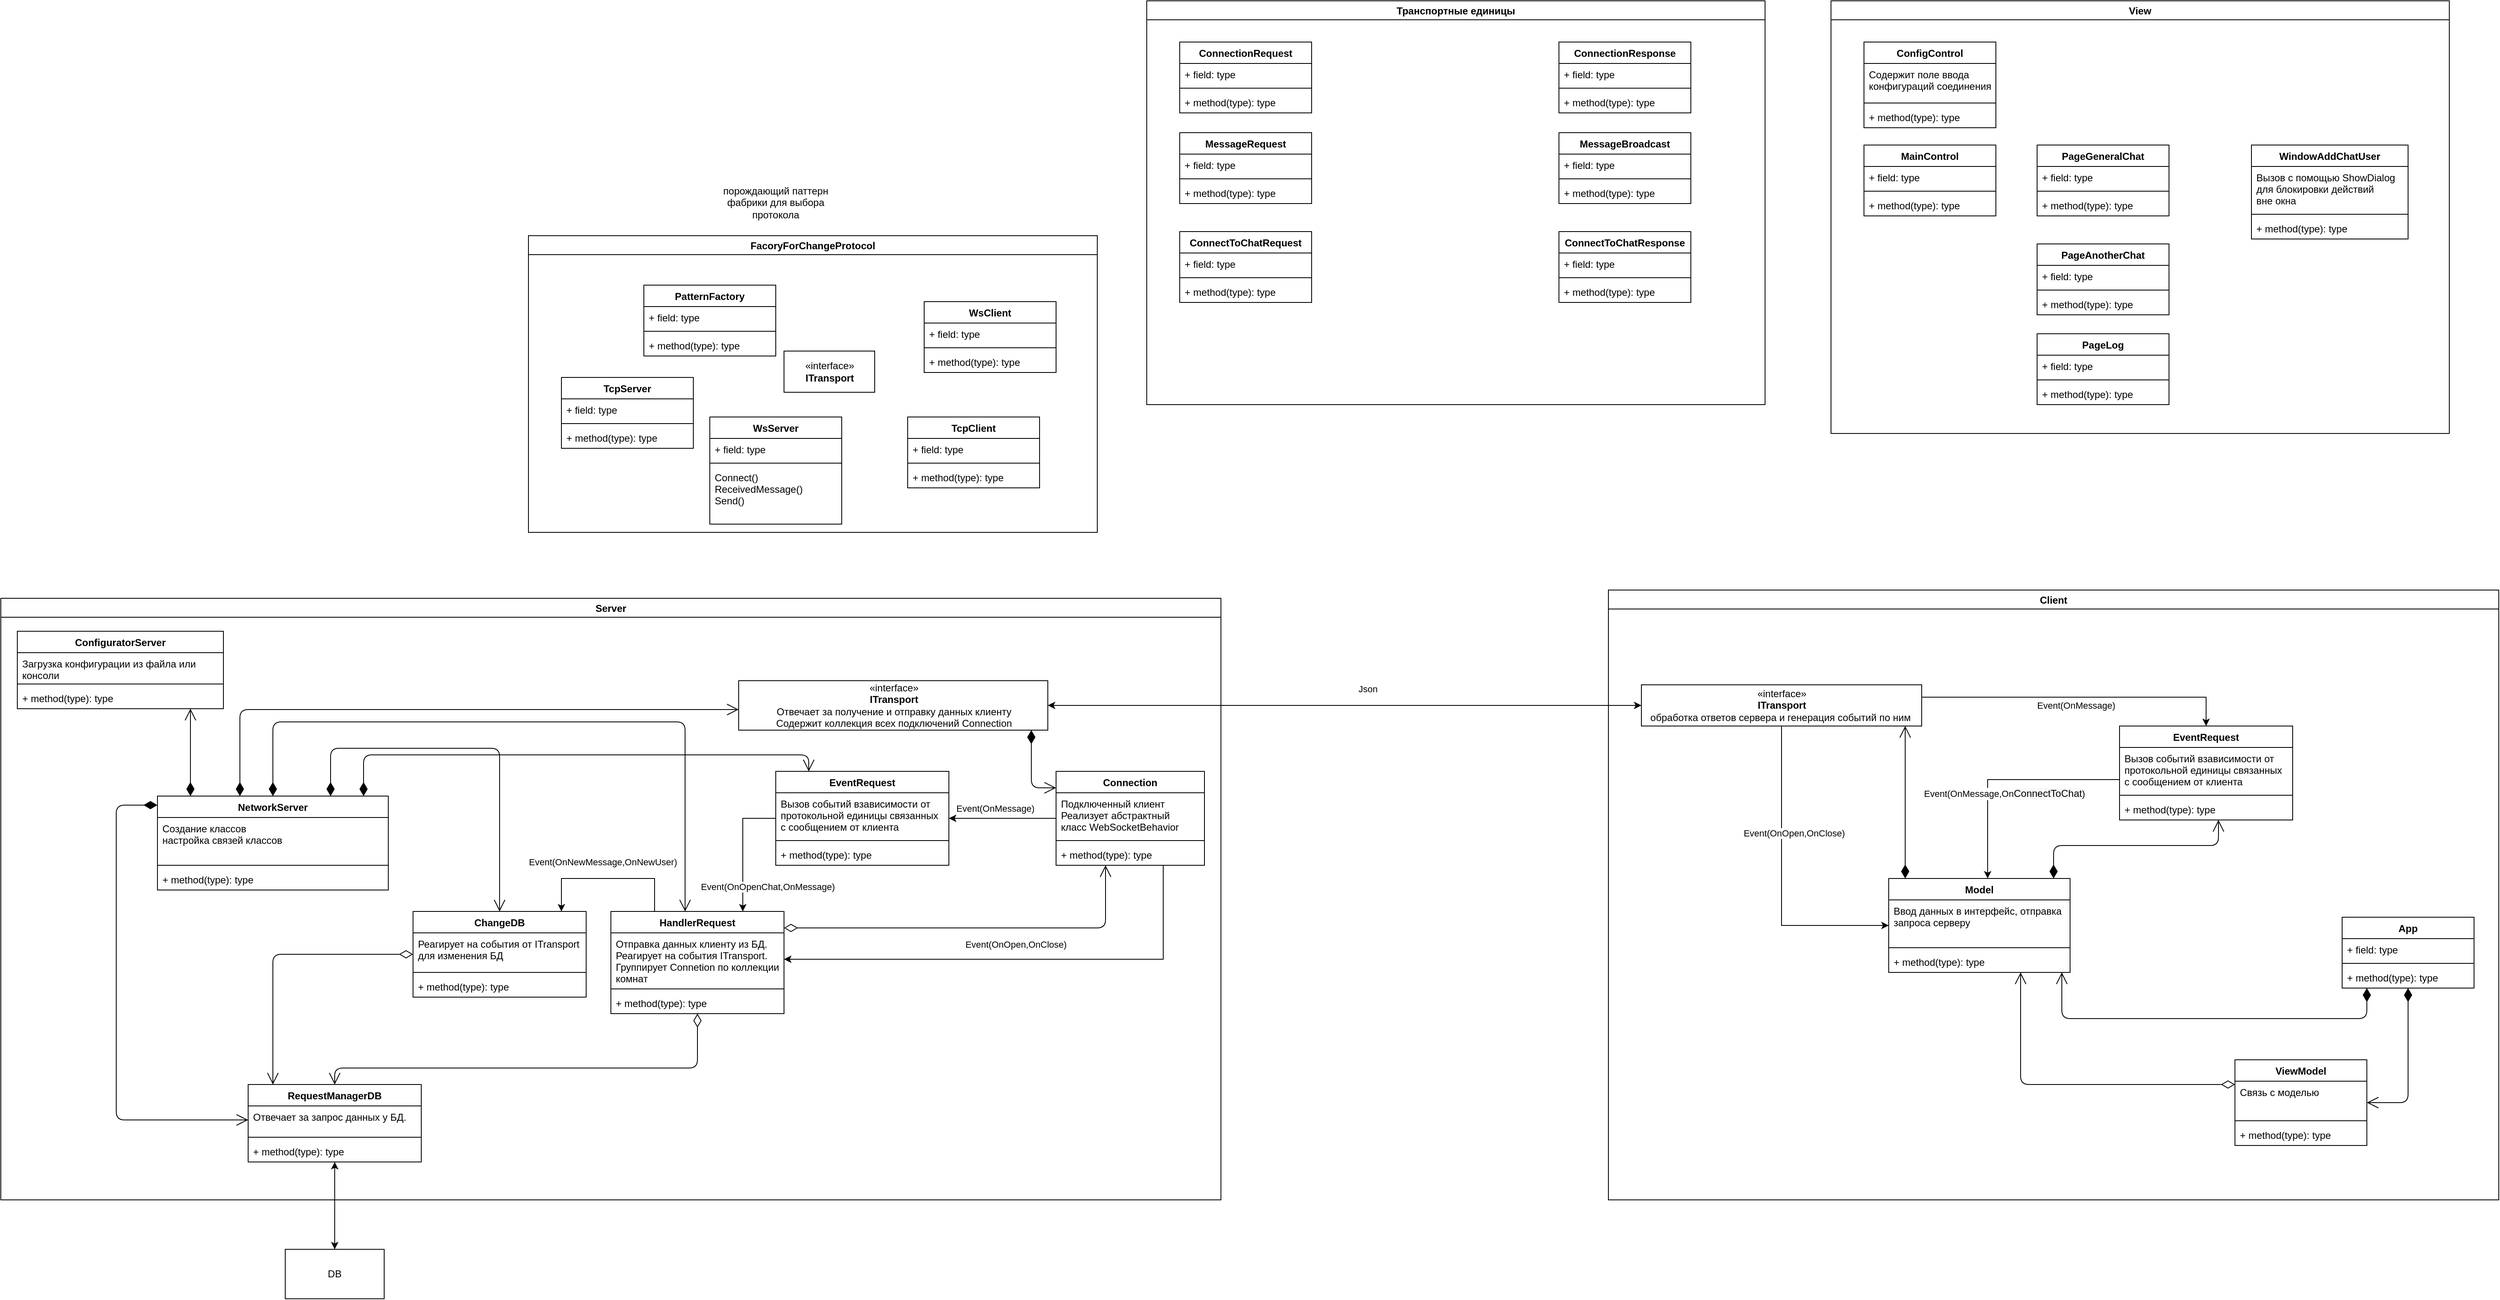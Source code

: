<mxfile version="13.7.9" type="device"><diagram id="jse17iVmVhBiefRwXNWF" name="Page-1"><mxGraphModel dx="2964" dy="1701" grid="1" gridSize="10" guides="1" tooltips="1" connect="1" arrows="1" fold="1" page="1" pageScale="1" pageWidth="850" pageHeight="1100" math="0" shadow="0"><root><mxCell id="0"/><mxCell id="1" parent="0"/><mxCell id="Xx_1zSFex9UAp5-x8c1F-37" value="Server" style="swimlane;" parent="1" vertex="1"><mxGeometry x="-1000" y="-120" width="1480" height="730" as="geometry"/></mxCell><mxCell id="-w2Rr8TFvoVWW7aLAeK2-1" value="ConfiguratorServer" style="swimlane;fontStyle=1;align=center;verticalAlign=top;childLayout=stackLayout;horizontal=1;startSize=26;horizontalStack=0;resizeParent=1;resizeParentMax=0;resizeLast=0;collapsible=1;marginBottom=0;" parent="Xx_1zSFex9UAp5-x8c1F-37" vertex="1"><mxGeometry x="20" y="40" width="250" height="94" as="geometry"/></mxCell><mxCell id="-w2Rr8TFvoVWW7aLAeK2-2" value="Загрузка конфигурации из файла или &#10;консоли" style="text;strokeColor=none;fillColor=none;align=left;verticalAlign=top;spacingLeft=4;spacingRight=4;overflow=hidden;rotatable=0;points=[[0,0.5],[1,0.5]];portConstraint=eastwest;" parent="-w2Rr8TFvoVWW7aLAeK2-1" vertex="1"><mxGeometry y="26" width="250" height="34" as="geometry"/></mxCell><mxCell id="-w2Rr8TFvoVWW7aLAeK2-3" value="" style="line;strokeWidth=1;fillColor=none;align=left;verticalAlign=middle;spacingTop=-1;spacingLeft=3;spacingRight=3;rotatable=0;labelPosition=right;points=[];portConstraint=eastwest;" parent="-w2Rr8TFvoVWW7aLAeK2-1" vertex="1"><mxGeometry y="60" width="250" height="8" as="geometry"/></mxCell><mxCell id="-w2Rr8TFvoVWW7aLAeK2-4" value="+ method(type): type" style="text;strokeColor=none;fillColor=none;align=left;verticalAlign=top;spacingLeft=4;spacingRight=4;overflow=hidden;rotatable=0;points=[[0,0.5],[1,0.5]];portConstraint=eastwest;" parent="-w2Rr8TFvoVWW7aLAeK2-1" vertex="1"><mxGeometry y="68" width="250" height="26" as="geometry"/></mxCell><mxCell id="-w2Rr8TFvoVWW7aLAeK2-32" value="Connection" style="swimlane;fontStyle=1;align=center;verticalAlign=top;childLayout=stackLayout;horizontal=1;startSize=26;horizontalStack=0;resizeParent=1;resizeParentMax=0;resizeLast=0;collapsible=1;marginBottom=0;" parent="Xx_1zSFex9UAp5-x8c1F-37" vertex="1"><mxGeometry x="1280" y="210" width="180" height="114" as="geometry"/></mxCell><mxCell id="-w2Rr8TFvoVWW7aLAeK2-33" value="Подключенный клиент&#10;Реализует абстрактный &#10;класс WebSocketBehavior" style="text;strokeColor=none;fillColor=none;align=left;verticalAlign=top;spacingLeft=4;spacingRight=4;overflow=hidden;rotatable=0;points=[[0,0.5],[1,0.5]];portConstraint=eastwest;" parent="-w2Rr8TFvoVWW7aLAeK2-32" vertex="1"><mxGeometry y="26" width="180" height="54" as="geometry"/></mxCell><mxCell id="-w2Rr8TFvoVWW7aLAeK2-34" value="" style="line;strokeWidth=1;fillColor=none;align=left;verticalAlign=middle;spacingTop=-1;spacingLeft=3;spacingRight=3;rotatable=0;labelPosition=right;points=[];portConstraint=eastwest;" parent="-w2Rr8TFvoVWW7aLAeK2-32" vertex="1"><mxGeometry y="80" width="180" height="8" as="geometry"/></mxCell><mxCell id="-w2Rr8TFvoVWW7aLAeK2-35" value="+ method(type): type" style="text;strokeColor=none;fillColor=none;align=left;verticalAlign=top;spacingLeft=4;spacingRight=4;overflow=hidden;rotatable=0;points=[[0,0.5],[1,0.5]];portConstraint=eastwest;" parent="-w2Rr8TFvoVWW7aLAeK2-32" vertex="1"><mxGeometry y="88" width="180" height="26" as="geometry"/></mxCell><mxCell id="-w2Rr8TFvoVWW7aLAeK2-37" value="EventRequest" style="swimlane;fontStyle=1;align=center;verticalAlign=top;childLayout=stackLayout;horizontal=1;startSize=26;horizontalStack=0;resizeParent=1;resizeParentMax=0;resizeLast=0;collapsible=1;marginBottom=0;" parent="Xx_1zSFex9UAp5-x8c1F-37" vertex="1"><mxGeometry x="940" y="210" width="210" height="114" as="geometry"/></mxCell><mxCell id="-w2Rr8TFvoVWW7aLAeK2-38" value="Вызов событий взависимости от&#10;протокольной единицы связанных&#10;с сообщением от клиента" style="text;strokeColor=none;fillColor=none;align=left;verticalAlign=top;spacingLeft=4;spacingRight=4;overflow=hidden;rotatable=0;points=[[0,0.5],[1,0.5]];portConstraint=eastwest;" parent="-w2Rr8TFvoVWW7aLAeK2-37" vertex="1"><mxGeometry y="26" width="210" height="54" as="geometry"/></mxCell><mxCell id="-w2Rr8TFvoVWW7aLAeK2-39" value="" style="line;strokeWidth=1;fillColor=none;align=left;verticalAlign=middle;spacingTop=-1;spacingLeft=3;spacingRight=3;rotatable=0;labelPosition=right;points=[];portConstraint=eastwest;" parent="-w2Rr8TFvoVWW7aLAeK2-37" vertex="1"><mxGeometry y="80" width="210" height="8" as="geometry"/></mxCell><mxCell id="-w2Rr8TFvoVWW7aLAeK2-40" value="+ method(type): type" style="text;strokeColor=none;fillColor=none;align=left;verticalAlign=top;spacingLeft=4;spacingRight=4;overflow=hidden;rotatable=0;points=[[0,0.5],[1,0.5]];portConstraint=eastwest;" parent="-w2Rr8TFvoVWW7aLAeK2-37" vertex="1"><mxGeometry y="88" width="210" height="26" as="geometry"/></mxCell><mxCell id="Xx_1zSFex9UAp5-x8c1F-51" value="NetworkServer" style="swimlane;fontStyle=1;align=center;verticalAlign=top;childLayout=stackLayout;horizontal=1;startSize=26;horizontalStack=0;resizeParent=1;resizeParentMax=0;resizeLast=0;collapsible=1;marginBottom=0;" parent="Xx_1zSFex9UAp5-x8c1F-37" vertex="1"><mxGeometry x="190" y="240" width="280" height="114" as="geometry"/></mxCell><mxCell id="Xx_1zSFex9UAp5-x8c1F-52" value="Создание классов&#10;настройка связей классов" style="text;strokeColor=none;fillColor=none;align=left;verticalAlign=top;spacingLeft=4;spacingRight=4;overflow=hidden;rotatable=0;points=[[0,0.5],[1,0.5]];portConstraint=eastwest;" parent="Xx_1zSFex9UAp5-x8c1F-51" vertex="1"><mxGeometry y="26" width="280" height="54" as="geometry"/></mxCell><mxCell id="Xx_1zSFex9UAp5-x8c1F-53" value="" style="line;strokeWidth=1;fillColor=none;align=left;verticalAlign=middle;spacingTop=-1;spacingLeft=3;spacingRight=3;rotatable=0;labelPosition=right;points=[];portConstraint=eastwest;" parent="Xx_1zSFex9UAp5-x8c1F-51" vertex="1"><mxGeometry y="80" width="280" height="8" as="geometry"/></mxCell><mxCell id="Xx_1zSFex9UAp5-x8c1F-54" value="+ method(type): type" style="text;strokeColor=none;fillColor=none;align=left;verticalAlign=top;spacingLeft=4;spacingRight=4;overflow=hidden;rotatable=0;points=[[0,0.5],[1,0.5]];portConstraint=eastwest;" parent="Xx_1zSFex9UAp5-x8c1F-51" vertex="1"><mxGeometry y="88" width="280" height="26" as="geometry"/></mxCell><mxCell id="DeAmgJyLJ6oGBZ568xcS-81" value="Event(OnNewMessage,OnNewUser)" style="edgeStyle=orthogonalEdgeStyle;rounded=0;orthogonalLoop=1;jettySize=auto;html=1;" parent="Xx_1zSFex9UAp5-x8c1F-37" source="zUC1sr2OOhzAdwgwk2Mr-27" target="zUC1sr2OOhzAdwgwk2Mr-1" edge="1"><mxGeometry x="0.067" y="-20" relative="1" as="geometry"><mxPoint x="770" y="370" as="sourcePoint"/><Array as="points"><mxPoint x="793" y="340"/><mxPoint x="680" y="340"/></Array><mxPoint as="offset"/></mxGeometry></mxCell><mxCell id="zUC1sr2OOhzAdwgwk2Mr-27" value="HandlerRequest&#10;" style="swimlane;fontStyle=1;align=center;verticalAlign=top;childLayout=stackLayout;horizontal=1;startSize=26;horizontalStack=0;resizeParent=1;resizeParentMax=0;resizeLast=0;collapsible=1;marginBottom=0;" parent="Xx_1zSFex9UAp5-x8c1F-37" vertex="1"><mxGeometry x="740" y="380" width="210" height="124" as="geometry"/></mxCell><mxCell id="zUC1sr2OOhzAdwgwk2Mr-28" value="Отправка данных клиенту из БД. &#10;Реагирует на события ITransport.&#10;Группирует Connetion по коллекции&#10;комнат" style="text;strokeColor=none;fillColor=none;align=left;verticalAlign=top;spacingLeft=4;spacingRight=4;overflow=hidden;rotatable=0;points=[[0,0.5],[1,0.5]];portConstraint=eastwest;" parent="zUC1sr2OOhzAdwgwk2Mr-27" vertex="1"><mxGeometry y="26" width="210" height="64" as="geometry"/></mxCell><mxCell id="zUC1sr2OOhzAdwgwk2Mr-29" value="" style="line;strokeWidth=1;fillColor=none;align=left;verticalAlign=middle;spacingTop=-1;spacingLeft=3;spacingRight=3;rotatable=0;labelPosition=right;points=[];portConstraint=eastwest;" parent="zUC1sr2OOhzAdwgwk2Mr-27" vertex="1"><mxGeometry y="90" width="210" height="8" as="geometry"/></mxCell><mxCell id="zUC1sr2OOhzAdwgwk2Mr-30" value="+ method(type): type" style="text;strokeColor=none;fillColor=none;align=left;verticalAlign=top;spacingLeft=4;spacingRight=4;overflow=hidden;rotatable=0;points=[[0,0.5],[1,0.5]];portConstraint=eastwest;" parent="zUC1sr2OOhzAdwgwk2Mr-27" vertex="1"><mxGeometry y="98" width="210" height="26" as="geometry"/></mxCell><mxCell id="zUC1sr2OOhzAdwgwk2Mr-1" value="ChangeDB" style="swimlane;fontStyle=1;align=center;verticalAlign=top;childLayout=stackLayout;horizontal=1;startSize=26;horizontalStack=0;resizeParent=1;resizeParentMax=0;resizeLast=0;collapsible=1;marginBottom=0;" parent="Xx_1zSFex9UAp5-x8c1F-37" vertex="1"><mxGeometry x="500" y="380" width="210" height="104" as="geometry"><mxRectangle x="60" y="160" width="100" height="26" as="alternateBounds"/></mxGeometry></mxCell><mxCell id="zUC1sr2OOhzAdwgwk2Mr-2" value="Реагирует на события от ITransport&#10;для изменения БД" style="text;strokeColor=none;fillColor=none;align=left;verticalAlign=top;spacingLeft=4;spacingRight=4;overflow=hidden;rotatable=0;points=[[0,0.5],[1,0.5]];portConstraint=eastwest;" parent="zUC1sr2OOhzAdwgwk2Mr-1" vertex="1"><mxGeometry y="26" width="210" height="44" as="geometry"/></mxCell><mxCell id="zUC1sr2OOhzAdwgwk2Mr-3" value="" style="line;strokeWidth=1;fillColor=none;align=left;verticalAlign=middle;spacingTop=-1;spacingLeft=3;spacingRight=3;rotatable=0;labelPosition=right;points=[];portConstraint=eastwest;" parent="zUC1sr2OOhzAdwgwk2Mr-1" vertex="1"><mxGeometry y="70" width="210" height="8" as="geometry"/></mxCell><mxCell id="zUC1sr2OOhzAdwgwk2Mr-4" value="+ method(type): type" style="text;strokeColor=none;fillColor=none;align=left;verticalAlign=top;spacingLeft=4;spacingRight=4;overflow=hidden;rotatable=0;points=[[0,0.5],[1,0.5]];portConstraint=eastwest;" parent="zUC1sr2OOhzAdwgwk2Mr-1" vertex="1"><mxGeometry y="78" width="210" height="26" as="geometry"/></mxCell><mxCell id="Xx_1zSFex9UAp5-x8c1F-33" value="RequestManagerDB" style="swimlane;fontStyle=1;align=center;verticalAlign=top;childLayout=stackLayout;horizontal=1;startSize=26;horizontalStack=0;resizeParent=1;resizeParentMax=0;resizeLast=0;collapsible=1;marginBottom=0;" parent="Xx_1zSFex9UAp5-x8c1F-37" vertex="1"><mxGeometry x="300" y="590" width="210" height="94" as="geometry"/></mxCell><mxCell id="Xx_1zSFex9UAp5-x8c1F-34" value="Отвечает за запрос данных у БД." style="text;strokeColor=none;fillColor=none;align=left;verticalAlign=top;spacingLeft=4;spacingRight=4;overflow=hidden;rotatable=0;points=[[0,0.5],[1,0.5]];portConstraint=eastwest;" parent="Xx_1zSFex9UAp5-x8c1F-33" vertex="1"><mxGeometry y="26" width="210" height="34" as="geometry"/></mxCell><mxCell id="Xx_1zSFex9UAp5-x8c1F-35" value="" style="line;strokeWidth=1;fillColor=none;align=left;verticalAlign=middle;spacingTop=-1;spacingLeft=3;spacingRight=3;rotatable=0;labelPosition=right;points=[];portConstraint=eastwest;" parent="Xx_1zSFex9UAp5-x8c1F-33" vertex="1"><mxGeometry y="60" width="210" height="8" as="geometry"/></mxCell><mxCell id="Xx_1zSFex9UAp5-x8c1F-36" value="+ method(type): type" style="text;strokeColor=none;fillColor=none;align=left;verticalAlign=top;spacingLeft=4;spacingRight=4;overflow=hidden;rotatable=0;points=[[0,0.5],[1,0.5]];portConstraint=eastwest;" parent="Xx_1zSFex9UAp5-x8c1F-33" vertex="1"><mxGeometry y="68" width="210" height="26" as="geometry"/></mxCell><mxCell id="DeAmgJyLJ6oGBZ568xcS-78" value="Event(OnOpen,OnClose)" style="edgeStyle=orthogonalEdgeStyle;rounded=0;orthogonalLoop=1;jettySize=auto;html=1;" parent="Xx_1zSFex9UAp5-x8c1F-37" source="-w2Rr8TFvoVWW7aLAeK2-32" target="zUC1sr2OOhzAdwgwk2Mr-28" edge="1"><mxGeometry x="0.022" y="-18" relative="1" as="geometry"><mxPoint x="1176" y="210" as="sourcePoint"/><Array as="points"><mxPoint x="1410" y="438"/></Array><mxPoint as="offset"/></mxGeometry></mxCell><mxCell id="DeAmgJyLJ6oGBZ568xcS-82" value="Event(OnMessage)" style="edgeStyle=orthogonalEdgeStyle;rounded=0;orthogonalLoop=1;jettySize=auto;html=1;" parent="Xx_1zSFex9UAp5-x8c1F-37" source="-w2Rr8TFvoVWW7aLAeK2-32" target="-w2Rr8TFvoVWW7aLAeK2-37" edge="1"><mxGeometry x="0.143" y="-12" relative="1" as="geometry"><mxPoint x="1090" y="185" as="sourcePoint"/><Array as="points"><mxPoint x="1083" y="272"/></Array><mxPoint as="offset"/></mxGeometry></mxCell><mxCell id="zUC1sr2OOhzAdwgwk2Mr-25" value="«interface»&lt;br&gt;&lt;b&gt;ITransport&lt;br&gt;&lt;/b&gt;Отвечает за получение и отправку данных клиенту&lt;br&gt;Содержит коллекция всех подключений Connection" style="html=1;" parent="Xx_1zSFex9UAp5-x8c1F-37" vertex="1"><mxGeometry x="895" y="100" width="375" height="60" as="geometry"/></mxCell><mxCell id="tzjQvnnf768sTt3wcMnn-1" value="" style="endArrow=open;html=1;endSize=12;startArrow=diamondThin;startSize=14;startFill=1;edgeStyle=orthogonalEdgeStyle;align=left;verticalAlign=bottom;" parent="Xx_1zSFex9UAp5-x8c1F-37" source="Xx_1zSFex9UAp5-x8c1F-51" target="zUC1sr2OOhzAdwgwk2Mr-27" edge="1"><mxGeometry x="-1" y="3" relative="1" as="geometry"><mxPoint x="925" y="160" as="sourcePoint"/><mxPoint x="600" y="310" as="targetPoint"/><Array as="points"><mxPoint x="330" y="150"/><mxPoint x="830" y="150"/></Array></mxGeometry></mxCell><mxCell id="tzjQvnnf768sTt3wcMnn-5" value="" style="endArrow=open;html=1;endSize=12;startArrow=diamondThin;startSize=14;startFill=1;edgeStyle=orthogonalEdgeStyle;align=left;verticalAlign=bottom;" parent="Xx_1zSFex9UAp5-x8c1F-37" source="Xx_1zSFex9UAp5-x8c1F-51" target="zUC1sr2OOhzAdwgwk2Mr-1" edge="1"><mxGeometry x="-0.081" y="-18" relative="1" as="geometry"><mxPoint x="349" y="230" as="sourcePoint"/><mxPoint x="600" y="345" as="targetPoint"/><Array as="points"><mxPoint x="400" y="182"/><mxPoint x="605" y="182"/></Array><mxPoint as="offset"/></mxGeometry></mxCell><mxCell id="tzjQvnnf768sTt3wcMnn-7" value="" style="endArrow=open;html=1;endSize=12;startArrow=diamondThin;startSize=14;startFill=0;edgeStyle=orthogonalEdgeStyle;align=left;verticalAlign=bottom;" parent="Xx_1zSFex9UAp5-x8c1F-37" source="zUC1sr2OOhzAdwgwk2Mr-1" target="Xx_1zSFex9UAp5-x8c1F-33" edge="1"><mxGeometry x="-1" y="3" relative="1" as="geometry"><mxPoint x="298" y="550" as="sourcePoint"/><mxPoint x="740" y="380" as="targetPoint"/><Array as="points"><mxPoint x="330" y="432"/></Array></mxGeometry></mxCell><mxCell id="tzjQvnnf768sTt3wcMnn-8" value="" style="endArrow=open;html=1;endSize=12;startArrow=diamondThin;startSize=14;startFill=0;edgeStyle=orthogonalEdgeStyle;align=left;verticalAlign=bottom;" parent="Xx_1zSFex9UAp5-x8c1F-37" source="zUC1sr2OOhzAdwgwk2Mr-27" target="Xx_1zSFex9UAp5-x8c1F-33" edge="1"><mxGeometry x="-1" y="3" relative="1" as="geometry"><mxPoint x="1250" y="360" as="sourcePoint"/><mxPoint x="530" y="520" as="targetPoint"/><Array as="points"><mxPoint x="845" y="570"/><mxPoint x="405" y="570"/></Array></mxGeometry></mxCell><mxCell id="-w2Rr8TFvoVWW7aLAeK2-5" value="" style="endArrow=open;html=1;endSize=12;startArrow=diamondThin;startSize=14;startFill=1;edgeStyle=orthogonalEdgeStyle;align=left;verticalAlign=bottom;" parent="Xx_1zSFex9UAp5-x8c1F-37" source="Xx_1zSFex9UAp5-x8c1F-51" target="-w2Rr8TFvoVWW7aLAeK2-1" edge="1"><mxGeometry x="-1" y="3" relative="1" as="geometry"><mxPoint x="130" y="180" as="sourcePoint"/><mxPoint x="160" y="180" as="targetPoint"/><Array as="points"><mxPoint x="230" y="200"/><mxPoint x="230" y="200"/></Array></mxGeometry></mxCell><mxCell id="-w2Rr8TFvoVWW7aLAeK2-9" value="" style="endArrow=open;html=1;endSize=12;startArrow=diamondThin;startSize=14;startFill=1;edgeStyle=orthogonalEdgeStyle;align=left;verticalAlign=bottom;" parent="Xx_1zSFex9UAp5-x8c1F-37" source="Xx_1zSFex9UAp5-x8c1F-51" target="zUC1sr2OOhzAdwgwk2Mr-25" edge="1"><mxGeometry x="-1" y="3" relative="1" as="geometry"><mxPoint x="550" y="110" as="sourcePoint"/><mxPoint x="810" y="120" as="targetPoint"/><Array as="points"><mxPoint x="290" y="135"/></Array></mxGeometry></mxCell><mxCell id="-w2Rr8TFvoVWW7aLAeK2-10" value="" style="endArrow=open;html=1;endSize=12;startArrow=diamondThin;startSize=14;startFill=1;edgeStyle=orthogonalEdgeStyle;align=left;verticalAlign=bottom;entryX=0;entryY=0.5;entryDx=0;entryDy=0;" parent="Xx_1zSFex9UAp5-x8c1F-37" source="Xx_1zSFex9UAp5-x8c1F-51" target="Xx_1zSFex9UAp5-x8c1F-34" edge="1"><mxGeometry x="-1" y="3" relative="1" as="geometry"><mxPoint x="120" y="210" as="sourcePoint"/><mxPoint x="430" y="370" as="targetPoint"/><Array as="points"><mxPoint x="140" y="251"/><mxPoint x="140" y="633"/></Array></mxGeometry></mxCell><mxCell id="-w2Rr8TFvoVWW7aLAeK2-42" value="" style="endArrow=open;html=1;endSize=12;startArrow=diamondThin;startSize=14;startFill=1;edgeStyle=orthogonalEdgeStyle;align=left;verticalAlign=bottom;" parent="Xx_1zSFex9UAp5-x8c1F-37" source="Xx_1zSFex9UAp5-x8c1F-51" target="-w2Rr8TFvoVWW7aLAeK2-37" edge="1"><mxGeometry x="-1" y="3" relative="1" as="geometry"><mxPoint x="650" y="220" as="sourcePoint"/><mxPoint x="810" y="220" as="targetPoint"/><Array as="points"><mxPoint x="440" y="190"/><mxPoint x="980" y="190"/></Array></mxGeometry></mxCell><mxCell id="-w2Rr8TFvoVWW7aLAeK2-43" value="" style="endArrow=open;html=1;endSize=12;startArrow=diamondThin;startSize=14;startFill=1;edgeStyle=orthogonalEdgeStyle;align=left;verticalAlign=bottom;" parent="Xx_1zSFex9UAp5-x8c1F-37" source="zUC1sr2OOhzAdwgwk2Mr-25" target="-w2Rr8TFvoVWW7aLAeK2-32" edge="1"><mxGeometry x="-1" y="3" relative="1" as="geometry"><mxPoint x="1000" y="340" as="sourcePoint"/><mxPoint x="1310" y="200" as="targetPoint"/><Array as="points"><mxPoint x="1250" y="230"/></Array></mxGeometry></mxCell><mxCell id="B8XiJwWMcWQTUmsNgJ9B-1" value="" style="endArrow=open;html=1;endSize=12;startArrow=diamondThin;startSize=14;startFill=0;edgeStyle=orthogonalEdgeStyle;align=left;verticalAlign=bottom;" parent="Xx_1zSFex9UAp5-x8c1F-37" source="zUC1sr2OOhzAdwgwk2Mr-27" target="-w2Rr8TFvoVWW7aLAeK2-32" edge="1"><mxGeometry x="-1" y="3" relative="1" as="geometry"><mxPoint x="1130" y="390" as="sourcePoint"/><mxPoint x="1290" y="390" as="targetPoint"/><Array as="points"><mxPoint x="1340" y="400"/></Array></mxGeometry></mxCell><mxCell id="DeAmgJyLJ6oGBZ568xcS-79" value="Event(OnOpenChat,OnMessage)" style="edgeStyle=orthogonalEdgeStyle;rounded=0;orthogonalLoop=1;jettySize=auto;html=1;" parent="Xx_1zSFex9UAp5-x8c1F-37" source="-w2Rr8TFvoVWW7aLAeK2-37" target="zUC1sr2OOhzAdwgwk2Mr-27" edge="1"><mxGeometry x="0.608" y="30" relative="1" as="geometry"><mxPoint x="920" y="300" as="sourcePoint"/><Array as="points"><mxPoint x="900" y="267"/></Array><mxPoint as="offset"/></mxGeometry></mxCell><mxCell id="Xx_1zSFex9UAp5-x8c1F-55" value="FacoryForChangeProtocol" style="swimlane;" parent="1" vertex="1"><mxGeometry x="-360" y="-560" width="690" height="360" as="geometry"/></mxCell><mxCell id="DeAmgJyLJ6oGBZ568xcS-56" value="WsClient" style="swimlane;fontStyle=1;align=center;verticalAlign=top;childLayout=stackLayout;horizontal=1;startSize=26;horizontalStack=0;resizeParent=1;resizeParentMax=0;resizeLast=0;collapsible=1;marginBottom=0;" parent="Xx_1zSFex9UAp5-x8c1F-55" vertex="1"><mxGeometry x="480" y="80" width="160" height="86" as="geometry"/></mxCell><mxCell id="DeAmgJyLJ6oGBZ568xcS-57" value="+ field: type" style="text;strokeColor=none;fillColor=none;align=left;verticalAlign=top;spacingLeft=4;spacingRight=4;overflow=hidden;rotatable=0;points=[[0,0.5],[1,0.5]];portConstraint=eastwest;" parent="DeAmgJyLJ6oGBZ568xcS-56" vertex="1"><mxGeometry y="26" width="160" height="26" as="geometry"/></mxCell><mxCell id="DeAmgJyLJ6oGBZ568xcS-58" value="" style="line;strokeWidth=1;fillColor=none;align=left;verticalAlign=middle;spacingTop=-1;spacingLeft=3;spacingRight=3;rotatable=0;labelPosition=right;points=[];portConstraint=eastwest;" parent="DeAmgJyLJ6oGBZ568xcS-56" vertex="1"><mxGeometry y="52" width="160" height="8" as="geometry"/></mxCell><mxCell id="DeAmgJyLJ6oGBZ568xcS-59" value="+ method(type): type" style="text;strokeColor=none;fillColor=none;align=left;verticalAlign=top;spacingLeft=4;spacingRight=4;overflow=hidden;rotatable=0;points=[[0,0.5],[1,0.5]];portConstraint=eastwest;" parent="DeAmgJyLJ6oGBZ568xcS-56" vertex="1"><mxGeometry y="60" width="160" height="26" as="geometry"/></mxCell><mxCell id="Xx_1zSFex9UAp5-x8c1F-47" value="PatternFactory" style="swimlane;fontStyle=1;align=center;verticalAlign=top;childLayout=stackLayout;horizontal=1;startSize=26;horizontalStack=0;resizeParent=1;resizeParentMax=0;resizeLast=0;collapsible=1;marginBottom=0;" parent="Xx_1zSFex9UAp5-x8c1F-55" vertex="1"><mxGeometry x="140" y="60" width="160" height="86" as="geometry"/></mxCell><mxCell id="Xx_1zSFex9UAp5-x8c1F-48" value="+ field: type" style="text;strokeColor=none;fillColor=none;align=left;verticalAlign=top;spacingLeft=4;spacingRight=4;overflow=hidden;rotatable=0;points=[[0,0.5],[1,0.5]];portConstraint=eastwest;" parent="Xx_1zSFex9UAp5-x8c1F-47" vertex="1"><mxGeometry y="26" width="160" height="26" as="geometry"/></mxCell><mxCell id="Xx_1zSFex9UAp5-x8c1F-49" value="" style="line;strokeWidth=1;fillColor=none;align=left;verticalAlign=middle;spacingTop=-1;spacingLeft=3;spacingRight=3;rotatable=0;labelPosition=right;points=[];portConstraint=eastwest;" parent="Xx_1zSFex9UAp5-x8c1F-47" vertex="1"><mxGeometry y="52" width="160" height="8" as="geometry"/></mxCell><mxCell id="Xx_1zSFex9UAp5-x8c1F-50" value="+ method(type): type" style="text;strokeColor=none;fillColor=none;align=left;verticalAlign=top;spacingLeft=4;spacingRight=4;overflow=hidden;rotatable=0;points=[[0,0.5],[1,0.5]];portConstraint=eastwest;" parent="Xx_1zSFex9UAp5-x8c1F-47" vertex="1"><mxGeometry y="60" width="160" height="26" as="geometry"/></mxCell><mxCell id="Xx_1zSFex9UAp5-x8c1F-43" value="TcpServer" style="swimlane;fontStyle=1;align=center;verticalAlign=top;childLayout=stackLayout;horizontal=1;startSize=26;horizontalStack=0;resizeParent=1;resizeParentMax=0;resizeLast=0;collapsible=1;marginBottom=0;" parent="Xx_1zSFex9UAp5-x8c1F-55" vertex="1"><mxGeometry x="40" y="172" width="160" height="86" as="geometry"/></mxCell><mxCell id="Xx_1zSFex9UAp5-x8c1F-44" value="+ field: type" style="text;strokeColor=none;fillColor=none;align=left;verticalAlign=top;spacingLeft=4;spacingRight=4;overflow=hidden;rotatable=0;points=[[0,0.5],[1,0.5]];portConstraint=eastwest;" parent="Xx_1zSFex9UAp5-x8c1F-43" vertex="1"><mxGeometry y="26" width="160" height="26" as="geometry"/></mxCell><mxCell id="Xx_1zSFex9UAp5-x8c1F-45" value="" style="line;strokeWidth=1;fillColor=none;align=left;verticalAlign=middle;spacingTop=-1;spacingLeft=3;spacingRight=3;rotatable=0;labelPosition=right;points=[];portConstraint=eastwest;" parent="Xx_1zSFex9UAp5-x8c1F-43" vertex="1"><mxGeometry y="52" width="160" height="8" as="geometry"/></mxCell><mxCell id="Xx_1zSFex9UAp5-x8c1F-46" value="+ method(type): type" style="text;strokeColor=none;fillColor=none;align=left;verticalAlign=top;spacingLeft=4;spacingRight=4;overflow=hidden;rotatable=0;points=[[0,0.5],[1,0.5]];portConstraint=eastwest;" parent="Xx_1zSFex9UAp5-x8c1F-43" vertex="1"><mxGeometry y="60" width="160" height="26" as="geometry"/></mxCell><mxCell id="Xx_1zSFex9UAp5-x8c1F-42" value="«interface»&lt;br&gt;&lt;b&gt;ITransport&lt;/b&gt;" style="html=1;" parent="Xx_1zSFex9UAp5-x8c1F-55" vertex="1"><mxGeometry x="310" y="140" width="110" height="50" as="geometry"/></mxCell><mxCell id="DeAmgJyLJ6oGBZ568xcS-60" value="TcpClient" style="swimlane;fontStyle=1;align=center;verticalAlign=top;childLayout=stackLayout;horizontal=1;startSize=26;horizontalStack=0;resizeParent=1;resizeParentMax=0;resizeLast=0;collapsible=1;marginBottom=0;" parent="Xx_1zSFex9UAp5-x8c1F-55" vertex="1"><mxGeometry x="460" y="220" width="160" height="86" as="geometry"/></mxCell><mxCell id="DeAmgJyLJ6oGBZ568xcS-61" value="+ field: type" style="text;strokeColor=none;fillColor=none;align=left;verticalAlign=top;spacingLeft=4;spacingRight=4;overflow=hidden;rotatable=0;points=[[0,0.5],[1,0.5]];portConstraint=eastwest;" parent="DeAmgJyLJ6oGBZ568xcS-60" vertex="1"><mxGeometry y="26" width="160" height="26" as="geometry"/></mxCell><mxCell id="DeAmgJyLJ6oGBZ568xcS-62" value="" style="line;strokeWidth=1;fillColor=none;align=left;verticalAlign=middle;spacingTop=-1;spacingLeft=3;spacingRight=3;rotatable=0;labelPosition=right;points=[];portConstraint=eastwest;" parent="DeAmgJyLJ6oGBZ568xcS-60" vertex="1"><mxGeometry y="52" width="160" height="8" as="geometry"/></mxCell><mxCell id="DeAmgJyLJ6oGBZ568xcS-63" value="+ method(type): type" style="text;strokeColor=none;fillColor=none;align=left;verticalAlign=top;spacingLeft=4;spacingRight=4;overflow=hidden;rotatable=0;points=[[0,0.5],[1,0.5]];portConstraint=eastwest;" parent="DeAmgJyLJ6oGBZ568xcS-60" vertex="1"><mxGeometry y="60" width="160" height="26" as="geometry"/></mxCell><mxCell id="Xx_1zSFex9UAp5-x8c1F-56" value="WsServer" style="swimlane;fontStyle=1;align=center;verticalAlign=top;childLayout=stackLayout;horizontal=1;startSize=26;horizontalStack=0;resizeParent=1;resizeParentMax=0;resizeLast=0;collapsible=1;marginBottom=0;" parent="Xx_1zSFex9UAp5-x8c1F-55" vertex="1"><mxGeometry x="220" y="220" width="160" height="130" as="geometry"><mxRectangle x="60" y="160" width="100" height="26" as="alternateBounds"/></mxGeometry></mxCell><mxCell id="Xx_1zSFex9UAp5-x8c1F-57" value="+ field: type" style="text;strokeColor=none;fillColor=none;align=left;verticalAlign=top;spacingLeft=4;spacingRight=4;overflow=hidden;rotatable=0;points=[[0,0.5],[1,0.5]];portConstraint=eastwest;" parent="Xx_1zSFex9UAp5-x8c1F-56" vertex="1"><mxGeometry y="26" width="160" height="26" as="geometry"/></mxCell><mxCell id="Xx_1zSFex9UAp5-x8c1F-58" value="" style="line;strokeWidth=1;fillColor=none;align=left;verticalAlign=middle;spacingTop=-1;spacingLeft=3;spacingRight=3;rotatable=0;labelPosition=right;points=[];portConstraint=eastwest;" parent="Xx_1zSFex9UAp5-x8c1F-56" vertex="1"><mxGeometry y="52" width="160" height="8" as="geometry"/></mxCell><mxCell id="Xx_1zSFex9UAp5-x8c1F-59" value="Connect()&#10;ReceivedMessage()&#10;Send()" style="text;strokeColor=none;fillColor=none;align=left;verticalAlign=top;spacingLeft=4;spacingRight=4;overflow=hidden;rotatable=0;points=[[0,0.5],[1,0.5]];portConstraint=eastwest;" parent="Xx_1zSFex9UAp5-x8c1F-56" vertex="1"><mxGeometry y="60" width="160" height="70" as="geometry"/></mxCell><mxCell id="zUC1sr2OOhzAdwgwk2Mr-5" value="Client" style="swimlane;startSize=23;" parent="1" vertex="1"><mxGeometry x="950" y="-130" width="1080" height="740" as="geometry"/></mxCell><mxCell id="DeAmgJyLJ6oGBZ568xcS-72" value="Event(OnMessage)" style="edgeStyle=orthogonalEdgeStyle;rounded=0;orthogonalLoop=1;jettySize=auto;html=1;" parent="zUC1sr2OOhzAdwgwk2Mr-5" source="zUC1sr2OOhzAdwgwk2Mr-32" target="DeAmgJyLJ6oGBZ568xcS-64" edge="1"><mxGeometry x="-0.016" y="-10" relative="1" as="geometry"><mxPoint x="430" y="140" as="sourcePoint"/><mxPoint x="750" y="160" as="targetPoint"/><Array as="points"><mxPoint x="725" y="130"/></Array><mxPoint as="offset"/></mxGeometry></mxCell><mxCell id="DeAmgJyLJ6oGBZ568xcS-73" value="Event(OnOpen,OnClose)" style="edgeStyle=orthogonalEdgeStyle;rounded=0;orthogonalLoop=1;jettySize=auto;html=1;" parent="zUC1sr2OOhzAdwgwk2Mr-5" source="zUC1sr2OOhzAdwgwk2Mr-32" target="zUC1sr2OOhzAdwgwk2Mr-14" edge="1"><mxGeometry x="-0.3" y="15" relative="1" as="geometry"><mxPoint x="170" y="200" as="sourcePoint"/><mxPoint x="310" y="260" as="targetPoint"/><Array as="points"><mxPoint x="210" y="407"/></Array><mxPoint as="offset"/></mxGeometry></mxCell><mxCell id="zUC1sr2OOhzAdwgwk2Mr-32" value="«interface»&lt;br&gt;&lt;b&gt;ITransport&lt;br&gt;&lt;/b&gt;обработка ответов сервера и генерация событий по ним&amp;nbsp;&lt;b&gt;&lt;br&gt;&lt;/b&gt;" style="html=1;" parent="zUC1sr2OOhzAdwgwk2Mr-5" vertex="1"><mxGeometry x="40" y="115" width="340" height="50" as="geometry"/></mxCell><mxCell id="DeAmgJyLJ6oGBZ568xcS-71" value="Event(OnMessage,On&lt;span style=&quot;font-size: 12px ; background-color: rgb(248 , 249 , 250)&quot;&gt;ConnectToChat&lt;/span&gt;)" style="edgeStyle=orthogonalEdgeStyle;rounded=0;orthogonalLoop=1;jettySize=auto;html=1;" parent="zUC1sr2OOhzAdwgwk2Mr-5" source="DeAmgJyLJ6oGBZ568xcS-64" target="zUC1sr2OOhzAdwgwk2Mr-14" edge="1"><mxGeometry y="17" relative="1" as="geometry"><mxPoint x="510" y="320" as="targetPoint"/><Array as="points"><mxPoint x="460" y="230"/></Array><mxPoint as="offset"/></mxGeometry></mxCell><mxCell id="DeAmgJyLJ6oGBZ568xcS-83" value="" style="endArrow=open;html=1;endSize=12;startArrow=diamondThin;startSize=14;startFill=1;edgeStyle=orthogonalEdgeStyle;align=left;verticalAlign=bottom;" parent="zUC1sr2OOhzAdwgwk2Mr-5" source="zUC1sr2OOhzAdwgwk2Mr-14" target="DeAmgJyLJ6oGBZ568xcS-64" edge="1"><mxGeometry x="-1" y="3" relative="1" as="geometry"><mxPoint x="800" y="130.0" as="sourcePoint"/><mxPoint x="590" y="160" as="targetPoint"/><Array as="points"><mxPoint x="540" y="310"/><mxPoint x="740" y="310"/></Array></mxGeometry></mxCell><mxCell id="DeAmgJyLJ6oGBZ568xcS-86" value="" style="endArrow=open;html=1;endSize=12;startArrow=diamondThin;startSize=14;startFill=1;edgeStyle=orthogonalEdgeStyle;align=left;verticalAlign=bottom;" parent="zUC1sr2OOhzAdwgwk2Mr-5" source="zUC1sr2OOhzAdwgwk2Mr-14" target="zUC1sr2OOhzAdwgwk2Mr-32" edge="1"><mxGeometry x="-1" y="3" relative="1" as="geometry"><mxPoint x="780" y="70.059" as="sourcePoint"/><mxPoint x="580" y="70" as="targetPoint"/><Array as="points"><mxPoint x="360" y="330"/><mxPoint x="360" y="330"/></Array></mxGeometry></mxCell><mxCell id="DeAmgJyLJ6oGBZ568xcS-64" value="EventRequest" style="swimlane;fontStyle=1;align=center;verticalAlign=top;childLayout=stackLayout;horizontal=1;startSize=26;horizontalStack=0;resizeParent=1;resizeParentMax=0;resizeLast=0;collapsible=1;marginBottom=0;" parent="zUC1sr2OOhzAdwgwk2Mr-5" vertex="1"><mxGeometry x="620" y="165" width="210" height="114" as="geometry"/></mxCell><mxCell id="DeAmgJyLJ6oGBZ568xcS-65" value="Вызов событий взависимости от&#10;протокольной единицы связанных&#10;с сообщением от клиента" style="text;strokeColor=none;fillColor=none;align=left;verticalAlign=top;spacingLeft=4;spacingRight=4;overflow=hidden;rotatable=0;points=[[0,0.5],[1,0.5]];portConstraint=eastwest;" parent="DeAmgJyLJ6oGBZ568xcS-64" vertex="1"><mxGeometry y="26" width="210" height="54" as="geometry"/></mxCell><mxCell id="DeAmgJyLJ6oGBZ568xcS-66" value="" style="line;strokeWidth=1;fillColor=none;align=left;verticalAlign=middle;spacingTop=-1;spacingLeft=3;spacingRight=3;rotatable=0;labelPosition=right;points=[];portConstraint=eastwest;" parent="DeAmgJyLJ6oGBZ568xcS-64" vertex="1"><mxGeometry y="80" width="210" height="8" as="geometry"/></mxCell><mxCell id="DeAmgJyLJ6oGBZ568xcS-67" value="+ method(type): type" style="text;strokeColor=none;fillColor=none;align=left;verticalAlign=top;spacingLeft=4;spacingRight=4;overflow=hidden;rotatable=0;points=[[0,0.5],[1,0.5]];portConstraint=eastwest;" parent="DeAmgJyLJ6oGBZ568xcS-64" vertex="1"><mxGeometry y="88" width="210" height="26" as="geometry"/></mxCell><mxCell id="zUC1sr2OOhzAdwgwk2Mr-14" value="Model" style="swimlane;fontStyle=1;align=center;verticalAlign=top;childLayout=stackLayout;horizontal=1;startSize=26;horizontalStack=0;resizeParent=1;resizeParentMax=0;resizeLast=0;collapsible=1;marginBottom=0;" parent="zUC1sr2OOhzAdwgwk2Mr-5" vertex="1"><mxGeometry x="340" y="350" width="220" height="114" as="geometry"><mxRectangle x="60" y="160" width="100" height="26" as="alternateBounds"/></mxGeometry></mxCell><mxCell id="zUC1sr2OOhzAdwgwk2Mr-15" value="Ввод данных в интерфейс, отправка &#10;запроса серверу" style="text;strokeColor=none;fillColor=none;align=left;verticalAlign=top;spacingLeft=4;spacingRight=4;overflow=hidden;rotatable=0;points=[[0,0.5],[1,0.5]];portConstraint=eastwest;" parent="zUC1sr2OOhzAdwgwk2Mr-14" vertex="1"><mxGeometry y="26" width="220" height="54" as="geometry"/></mxCell><mxCell id="zUC1sr2OOhzAdwgwk2Mr-16" value="" style="line;strokeWidth=1;fillColor=none;align=left;verticalAlign=middle;spacingTop=-1;spacingLeft=3;spacingRight=3;rotatable=0;labelPosition=right;points=[];portConstraint=eastwest;" parent="zUC1sr2OOhzAdwgwk2Mr-14" vertex="1"><mxGeometry y="80" width="220" height="8" as="geometry"/></mxCell><mxCell id="zUC1sr2OOhzAdwgwk2Mr-17" value="+ method(type): type" style="text;strokeColor=none;fillColor=none;align=left;verticalAlign=top;spacingLeft=4;spacingRight=4;overflow=hidden;rotatable=0;points=[[0,0.5],[1,0.5]];portConstraint=eastwest;" parent="zUC1sr2OOhzAdwgwk2Mr-14" vertex="1"><mxGeometry y="88" width="220" height="26" as="geometry"/></mxCell><mxCell id="DeAmgJyLJ6oGBZ568xcS-87" value="App" style="swimlane;fontStyle=1;align=center;verticalAlign=top;childLayout=stackLayout;horizontal=1;startSize=26;horizontalStack=0;resizeParent=1;resizeParentMax=0;resizeLast=0;collapsible=1;marginBottom=0;" parent="zUC1sr2OOhzAdwgwk2Mr-5" vertex="1"><mxGeometry x="890" y="397" width="160" height="86" as="geometry"/></mxCell><mxCell id="DeAmgJyLJ6oGBZ568xcS-88" value="+ field: type" style="text;strokeColor=none;fillColor=none;align=left;verticalAlign=top;spacingLeft=4;spacingRight=4;overflow=hidden;rotatable=0;points=[[0,0.5],[1,0.5]];portConstraint=eastwest;" parent="DeAmgJyLJ6oGBZ568xcS-87" vertex="1"><mxGeometry y="26" width="160" height="26" as="geometry"/></mxCell><mxCell id="DeAmgJyLJ6oGBZ568xcS-89" value="" style="line;strokeWidth=1;fillColor=none;align=left;verticalAlign=middle;spacingTop=-1;spacingLeft=3;spacingRight=3;rotatable=0;labelPosition=right;points=[];portConstraint=eastwest;" parent="DeAmgJyLJ6oGBZ568xcS-87" vertex="1"><mxGeometry y="52" width="160" height="8" as="geometry"/></mxCell><mxCell id="DeAmgJyLJ6oGBZ568xcS-90" value="+ method(type): type" style="text;strokeColor=none;fillColor=none;align=left;verticalAlign=top;spacingLeft=4;spacingRight=4;overflow=hidden;rotatable=0;points=[[0,0.5],[1,0.5]];portConstraint=eastwest;" parent="DeAmgJyLJ6oGBZ568xcS-87" vertex="1"><mxGeometry y="60" width="160" height="26" as="geometry"/></mxCell><mxCell id="DeAmgJyLJ6oGBZ568xcS-91" value="" style="endArrow=open;html=1;endSize=12;startArrow=diamondThin;startSize=14;startFill=1;edgeStyle=orthogonalEdgeStyle;align=left;verticalAlign=bottom;" parent="zUC1sr2OOhzAdwgwk2Mr-5" source="DeAmgJyLJ6oGBZ568xcS-87" target="zUC1sr2OOhzAdwgwk2Mr-14" edge="1"><mxGeometry x="-1" y="3" relative="1" as="geometry"><mxPoint x="850" y="390" as="sourcePoint"/><mxPoint x="870" y="520" as="targetPoint"/><Array as="points"><mxPoint x="920" y="520"/><mxPoint x="550" y="520"/></Array></mxGeometry></mxCell><mxCell id="DeAmgJyLJ6oGBZ568xcS-92" value="" style="endArrow=open;html=1;endSize=12;startArrow=diamondThin;startSize=14;startFill=1;edgeStyle=orthogonalEdgeStyle;align=left;verticalAlign=bottom;" parent="zUC1sr2OOhzAdwgwk2Mr-5" source="DeAmgJyLJ6oGBZ568xcS-87" target="zUC1sr2OOhzAdwgwk2Mr-52" edge="1"><mxGeometry x="-1" y="3" relative="1" as="geometry"><mxPoint x="1010" y="330" as="sourcePoint"/><mxPoint x="1010" y="530" as="targetPoint"/><Array as="points"><mxPoint x="970" y="622"/></Array></mxGeometry></mxCell><mxCell id="DeAmgJyLJ6oGBZ568xcS-93" value="" style="endArrow=open;html=1;endSize=12;startArrow=diamondThin;startSize=14;startFill=0;edgeStyle=orthogonalEdgeStyle;align=left;verticalAlign=bottom;" parent="zUC1sr2OOhzAdwgwk2Mr-5" source="zUC1sr2OOhzAdwgwk2Mr-52" target="zUC1sr2OOhzAdwgwk2Mr-14" edge="1"><mxGeometry x="-1" y="3" relative="1" as="geometry"><mxPoint x="830" y="560" as="sourcePoint"/><mxPoint x="610" y="550" as="targetPoint"/><Array as="points"><mxPoint x="500" y="600"/></Array></mxGeometry></mxCell><mxCell id="zUC1sr2OOhzAdwgwk2Mr-52" value="ViewModel" style="swimlane;fontStyle=1;align=center;verticalAlign=top;childLayout=stackLayout;horizontal=1;startSize=26;horizontalStack=0;resizeParent=1;resizeParentMax=0;resizeLast=0;collapsible=1;marginBottom=0;" parent="zUC1sr2OOhzAdwgwk2Mr-5" vertex="1"><mxGeometry x="760" y="570" width="160" height="104" as="geometry"/></mxCell><mxCell id="zUC1sr2OOhzAdwgwk2Mr-53" value="Связь с моделью" style="text;strokeColor=none;fillColor=none;align=left;verticalAlign=top;spacingLeft=4;spacingRight=4;overflow=hidden;rotatable=0;points=[[0,0.5],[1,0.5]];portConstraint=eastwest;" parent="zUC1sr2OOhzAdwgwk2Mr-52" vertex="1"><mxGeometry y="26" width="160" height="44" as="geometry"/></mxCell><mxCell id="zUC1sr2OOhzAdwgwk2Mr-54" value="" style="line;strokeWidth=1;fillColor=none;align=left;verticalAlign=middle;spacingTop=-1;spacingLeft=3;spacingRight=3;rotatable=0;labelPosition=right;points=[];portConstraint=eastwest;" parent="zUC1sr2OOhzAdwgwk2Mr-52" vertex="1"><mxGeometry y="70" width="160" height="8" as="geometry"/></mxCell><mxCell id="zUC1sr2OOhzAdwgwk2Mr-55" value="+ method(type): type" style="text;strokeColor=none;fillColor=none;align=left;verticalAlign=top;spacingLeft=4;spacingRight=4;overflow=hidden;rotatable=0;points=[[0,0.5],[1,0.5]];portConstraint=eastwest;" parent="zUC1sr2OOhzAdwgwk2Mr-52" vertex="1"><mxGeometry y="78" width="160" height="26" as="geometry"/></mxCell><mxCell id="zUC1sr2OOhzAdwgwk2Mr-24" value="порождающий паттерн фабрики для выбора протокола" style="text;html=1;strokeColor=none;fillColor=none;align=center;verticalAlign=middle;whiteSpace=wrap;rounded=0;" parent="1" vertex="1"><mxGeometry x="-140" y="-610" width="160" height="20" as="geometry"/></mxCell><mxCell id="zUC1sr2OOhzAdwgwk2Mr-26" value="DB" style="rounded=0;whiteSpace=wrap;html=1;" parent="1" vertex="1"><mxGeometry x="-655" y="670" width="120" height="60" as="geometry"/></mxCell><mxCell id="zUC1sr2OOhzAdwgwk2Mr-74" value="" style="endArrow=classic;startArrow=classic;html=1;entryX=0;entryY=0.5;entryDx=0;entryDy=0;exitX=1;exitY=0.5;exitDx=0;exitDy=0;" parent="1" source="zUC1sr2OOhzAdwgwk2Mr-25" target="zUC1sr2OOhzAdwgwk2Mr-32" edge="1"><mxGeometry width="50" height="50" relative="1" as="geometry"><mxPoint x="630" y="110" as="sourcePoint"/><mxPoint x="770" y="-10" as="targetPoint"/></mxGeometry></mxCell><mxCell id="zUC1sr2OOhzAdwgwk2Mr-76" value="Json" style="edgeLabel;html=1;align=center;verticalAlign=middle;resizable=0;points=[];" parent="zUC1sr2OOhzAdwgwk2Mr-74" vertex="1" connectable="0"><mxGeometry x="0.076" y="-3" relative="1" as="geometry"><mxPoint y="-22.85" as="offset"/></mxGeometry></mxCell><mxCell id="-w2Rr8TFvoVWW7aLAeK2-7" value="" style="endArrow=classic;startArrow=classic;html=1;exitX=0.5;exitY=0;exitDx=0;exitDy=0;" parent="1" source="zUC1sr2OOhzAdwgwk2Mr-26" target="Xx_1zSFex9UAp5-x8c1F-36" edge="1"><mxGeometry width="50" height="50" relative="1" as="geometry"><mxPoint x="-550" y="660" as="sourcePoint"/><mxPoint x="-500" y="610" as="targetPoint"/></mxGeometry></mxCell><mxCell id="B8XiJwWMcWQTUmsNgJ9B-3" value="Транспортные единицы" style="swimlane;" parent="1" vertex="1"><mxGeometry x="390" y="-845" width="750" height="490" as="geometry"/></mxCell><mxCell id="B8XiJwWMcWQTUmsNgJ9B-8" value="ConnectionResponse" style="swimlane;fontStyle=1;align=center;verticalAlign=top;childLayout=stackLayout;horizontal=1;startSize=26;horizontalStack=0;resizeParent=1;resizeParentMax=0;resizeLast=0;collapsible=1;marginBottom=0;" parent="B8XiJwWMcWQTUmsNgJ9B-3" vertex="1"><mxGeometry x="500" y="50" width="160" height="86" as="geometry"/></mxCell><mxCell id="B8XiJwWMcWQTUmsNgJ9B-9" value="+ field: type" style="text;strokeColor=none;fillColor=none;align=left;verticalAlign=top;spacingLeft=4;spacingRight=4;overflow=hidden;rotatable=0;points=[[0,0.5],[1,0.5]];portConstraint=eastwest;" parent="B8XiJwWMcWQTUmsNgJ9B-8" vertex="1"><mxGeometry y="26" width="160" height="26" as="geometry"/></mxCell><mxCell id="B8XiJwWMcWQTUmsNgJ9B-10" value="" style="line;strokeWidth=1;fillColor=none;align=left;verticalAlign=middle;spacingTop=-1;spacingLeft=3;spacingRight=3;rotatable=0;labelPosition=right;points=[];portConstraint=eastwest;" parent="B8XiJwWMcWQTUmsNgJ9B-8" vertex="1"><mxGeometry y="52" width="160" height="8" as="geometry"/></mxCell><mxCell id="B8XiJwWMcWQTUmsNgJ9B-11" value="+ method(type): type" style="text;strokeColor=none;fillColor=none;align=left;verticalAlign=top;spacingLeft=4;spacingRight=4;overflow=hidden;rotatable=0;points=[[0,0.5],[1,0.5]];portConstraint=eastwest;" parent="B8XiJwWMcWQTUmsNgJ9B-8" vertex="1"><mxGeometry y="60" width="160" height="26" as="geometry"/></mxCell><mxCell id="B8XiJwWMcWQTUmsNgJ9B-4" value="ConnectionRequest" style="swimlane;fontStyle=1;align=center;verticalAlign=top;childLayout=stackLayout;horizontal=1;startSize=26;horizontalStack=0;resizeParent=1;resizeParentMax=0;resizeLast=0;collapsible=1;marginBottom=0;" parent="B8XiJwWMcWQTUmsNgJ9B-3" vertex="1"><mxGeometry x="40" y="50" width="160" height="86" as="geometry"/></mxCell><mxCell id="B8XiJwWMcWQTUmsNgJ9B-5" value="+ field: type" style="text;strokeColor=none;fillColor=none;align=left;verticalAlign=top;spacingLeft=4;spacingRight=4;overflow=hidden;rotatable=0;points=[[0,0.5],[1,0.5]];portConstraint=eastwest;" parent="B8XiJwWMcWQTUmsNgJ9B-4" vertex="1"><mxGeometry y="26" width="160" height="26" as="geometry"/></mxCell><mxCell id="B8XiJwWMcWQTUmsNgJ9B-6" value="" style="line;strokeWidth=1;fillColor=none;align=left;verticalAlign=middle;spacingTop=-1;spacingLeft=3;spacingRight=3;rotatable=0;labelPosition=right;points=[];portConstraint=eastwest;" parent="B8XiJwWMcWQTUmsNgJ9B-4" vertex="1"><mxGeometry y="52" width="160" height="8" as="geometry"/></mxCell><mxCell id="B8XiJwWMcWQTUmsNgJ9B-7" value="+ method(type): type" style="text;strokeColor=none;fillColor=none;align=left;verticalAlign=top;spacingLeft=4;spacingRight=4;overflow=hidden;rotatable=0;points=[[0,0.5],[1,0.5]];portConstraint=eastwest;" parent="B8XiJwWMcWQTUmsNgJ9B-4" vertex="1"><mxGeometry y="60" width="160" height="26" as="geometry"/></mxCell><mxCell id="B8XiJwWMcWQTUmsNgJ9B-16" value="MessageBroadcast" style="swimlane;fontStyle=1;align=center;verticalAlign=top;childLayout=stackLayout;horizontal=1;startSize=26;horizontalStack=0;resizeParent=1;resizeParentMax=0;resizeLast=0;collapsible=1;marginBottom=0;" parent="B8XiJwWMcWQTUmsNgJ9B-3" vertex="1"><mxGeometry x="500" y="160" width="160" height="86" as="geometry"/></mxCell><mxCell id="B8XiJwWMcWQTUmsNgJ9B-17" value="+ field: type" style="text;strokeColor=none;fillColor=none;align=left;verticalAlign=top;spacingLeft=4;spacingRight=4;overflow=hidden;rotatable=0;points=[[0,0.5],[1,0.5]];portConstraint=eastwest;" parent="B8XiJwWMcWQTUmsNgJ9B-16" vertex="1"><mxGeometry y="26" width="160" height="26" as="geometry"/></mxCell><mxCell id="B8XiJwWMcWQTUmsNgJ9B-18" value="" style="line;strokeWidth=1;fillColor=none;align=left;verticalAlign=middle;spacingTop=-1;spacingLeft=3;spacingRight=3;rotatable=0;labelPosition=right;points=[];portConstraint=eastwest;" parent="B8XiJwWMcWQTUmsNgJ9B-16" vertex="1"><mxGeometry y="52" width="160" height="8" as="geometry"/></mxCell><mxCell id="B8XiJwWMcWQTUmsNgJ9B-19" value="+ method(type): type" style="text;strokeColor=none;fillColor=none;align=left;verticalAlign=top;spacingLeft=4;spacingRight=4;overflow=hidden;rotatable=0;points=[[0,0.5],[1,0.5]];portConstraint=eastwest;" parent="B8XiJwWMcWQTUmsNgJ9B-16" vertex="1"><mxGeometry y="60" width="160" height="26" as="geometry"/></mxCell><mxCell id="B8XiJwWMcWQTUmsNgJ9B-12" value="MessageRequest" style="swimlane;fontStyle=1;align=center;verticalAlign=top;childLayout=stackLayout;horizontal=1;startSize=26;horizontalStack=0;resizeParent=1;resizeParentMax=0;resizeLast=0;collapsible=1;marginBottom=0;" parent="B8XiJwWMcWQTUmsNgJ9B-3" vertex="1"><mxGeometry x="40" y="160" width="160" height="86" as="geometry"/></mxCell><mxCell id="B8XiJwWMcWQTUmsNgJ9B-13" value="+ field: type" style="text;strokeColor=none;fillColor=none;align=left;verticalAlign=top;spacingLeft=4;spacingRight=4;overflow=hidden;rotatable=0;points=[[0,0.5],[1,0.5]];portConstraint=eastwest;" parent="B8XiJwWMcWQTUmsNgJ9B-12" vertex="1"><mxGeometry y="26" width="160" height="26" as="geometry"/></mxCell><mxCell id="B8XiJwWMcWQTUmsNgJ9B-14" value="" style="line;strokeWidth=1;fillColor=none;align=left;verticalAlign=middle;spacingTop=-1;spacingLeft=3;spacingRight=3;rotatable=0;labelPosition=right;points=[];portConstraint=eastwest;" parent="B8XiJwWMcWQTUmsNgJ9B-12" vertex="1"><mxGeometry y="52" width="160" height="8" as="geometry"/></mxCell><mxCell id="B8XiJwWMcWQTUmsNgJ9B-15" value="+ method(type): type" style="text;strokeColor=none;fillColor=none;align=left;verticalAlign=top;spacingLeft=4;spacingRight=4;overflow=hidden;rotatable=0;points=[[0,0.5],[1,0.5]];portConstraint=eastwest;" parent="B8XiJwWMcWQTUmsNgJ9B-12" vertex="1"><mxGeometry y="60" width="160" height="26" as="geometry"/></mxCell><mxCell id="B8XiJwWMcWQTUmsNgJ9B-24" value="ConnectToChatResponse" style="swimlane;fontStyle=1;align=center;verticalAlign=top;childLayout=stackLayout;horizontal=1;startSize=26;horizontalStack=0;resizeParent=1;resizeParentMax=0;resizeLast=0;collapsible=1;marginBottom=0;" parent="B8XiJwWMcWQTUmsNgJ9B-3" vertex="1"><mxGeometry x="500" y="280" width="160" height="86" as="geometry"/></mxCell><mxCell id="B8XiJwWMcWQTUmsNgJ9B-25" value="+ field: type" style="text;strokeColor=none;fillColor=none;align=left;verticalAlign=top;spacingLeft=4;spacingRight=4;overflow=hidden;rotatable=0;points=[[0,0.5],[1,0.5]];portConstraint=eastwest;" parent="B8XiJwWMcWQTUmsNgJ9B-24" vertex="1"><mxGeometry y="26" width="160" height="26" as="geometry"/></mxCell><mxCell id="B8XiJwWMcWQTUmsNgJ9B-26" value="" style="line;strokeWidth=1;fillColor=none;align=left;verticalAlign=middle;spacingTop=-1;spacingLeft=3;spacingRight=3;rotatable=0;labelPosition=right;points=[];portConstraint=eastwest;" parent="B8XiJwWMcWQTUmsNgJ9B-24" vertex="1"><mxGeometry y="52" width="160" height="8" as="geometry"/></mxCell><mxCell id="B8XiJwWMcWQTUmsNgJ9B-27" value="+ method(type): type" style="text;strokeColor=none;fillColor=none;align=left;verticalAlign=top;spacingLeft=4;spacingRight=4;overflow=hidden;rotatable=0;points=[[0,0.5],[1,0.5]];portConstraint=eastwest;" parent="B8XiJwWMcWQTUmsNgJ9B-24" vertex="1"><mxGeometry y="60" width="160" height="26" as="geometry"/></mxCell><mxCell id="B8XiJwWMcWQTUmsNgJ9B-20" value="ConnectToChatRequest" style="swimlane;fontStyle=1;align=center;verticalAlign=top;childLayout=stackLayout;horizontal=1;startSize=26;horizontalStack=0;resizeParent=1;resizeParentMax=0;resizeLast=0;collapsible=1;marginBottom=0;" parent="B8XiJwWMcWQTUmsNgJ9B-3" vertex="1"><mxGeometry x="40" y="280" width="160" height="86" as="geometry"/></mxCell><mxCell id="B8XiJwWMcWQTUmsNgJ9B-21" value="+ field: type" style="text;strokeColor=none;fillColor=none;align=left;verticalAlign=top;spacingLeft=4;spacingRight=4;overflow=hidden;rotatable=0;points=[[0,0.5],[1,0.5]];portConstraint=eastwest;" parent="B8XiJwWMcWQTUmsNgJ9B-20" vertex="1"><mxGeometry y="26" width="160" height="26" as="geometry"/></mxCell><mxCell id="B8XiJwWMcWQTUmsNgJ9B-22" value="" style="line;strokeWidth=1;fillColor=none;align=left;verticalAlign=middle;spacingTop=-1;spacingLeft=3;spacingRight=3;rotatable=0;labelPosition=right;points=[];portConstraint=eastwest;" parent="B8XiJwWMcWQTUmsNgJ9B-20" vertex="1"><mxGeometry y="52" width="160" height="8" as="geometry"/></mxCell><mxCell id="B8XiJwWMcWQTUmsNgJ9B-23" value="+ method(type): type" style="text;strokeColor=none;fillColor=none;align=left;verticalAlign=top;spacingLeft=4;spacingRight=4;overflow=hidden;rotatable=0;points=[[0,0.5],[1,0.5]];portConstraint=eastwest;" parent="B8XiJwWMcWQTUmsNgJ9B-20" vertex="1"><mxGeometry y="60" width="160" height="26" as="geometry"/></mxCell><mxCell id="DeAmgJyLJ6oGBZ568xcS-27" value="View" style="swimlane;" parent="1" vertex="1"><mxGeometry x="1220" y="-845" width="750" height="525" as="geometry"/></mxCell><mxCell id="DeAmgJyLJ6oGBZ568xcS-32" value="ConfigControl" style="swimlane;fontStyle=1;align=center;verticalAlign=top;childLayout=stackLayout;horizontal=1;startSize=26;horizontalStack=0;resizeParent=1;resizeParentMax=0;resizeLast=0;collapsible=1;marginBottom=0;" parent="DeAmgJyLJ6oGBZ568xcS-27" vertex="1"><mxGeometry x="40" y="50" width="160" height="104" as="geometry"/></mxCell><mxCell id="DeAmgJyLJ6oGBZ568xcS-33" value="Содержит поле ввода &#10;конфигураций соединения" style="text;strokeColor=none;fillColor=none;align=left;verticalAlign=top;spacingLeft=4;spacingRight=4;overflow=hidden;rotatable=0;points=[[0,0.5],[1,0.5]];portConstraint=eastwest;" parent="DeAmgJyLJ6oGBZ568xcS-32" vertex="1"><mxGeometry y="26" width="160" height="44" as="geometry"/></mxCell><mxCell id="DeAmgJyLJ6oGBZ568xcS-34" value="" style="line;strokeWidth=1;fillColor=none;align=left;verticalAlign=middle;spacingTop=-1;spacingLeft=3;spacingRight=3;rotatable=0;labelPosition=right;points=[];portConstraint=eastwest;" parent="DeAmgJyLJ6oGBZ568xcS-32" vertex="1"><mxGeometry y="70" width="160" height="8" as="geometry"/></mxCell><mxCell id="DeAmgJyLJ6oGBZ568xcS-35" value="+ method(type): type" style="text;strokeColor=none;fillColor=none;align=left;verticalAlign=top;spacingLeft=4;spacingRight=4;overflow=hidden;rotatable=0;points=[[0,0.5],[1,0.5]];portConstraint=eastwest;" parent="DeAmgJyLJ6oGBZ568xcS-32" vertex="1"><mxGeometry y="78" width="160" height="26" as="geometry"/></mxCell><mxCell id="DeAmgJyLJ6oGBZ568xcS-44" value="WindowAddChatUser" style="swimlane;fontStyle=1;align=center;verticalAlign=top;childLayout=stackLayout;horizontal=1;startSize=26;horizontalStack=0;resizeParent=1;resizeParentMax=0;resizeLast=0;collapsible=1;marginBottom=0;" parent="DeAmgJyLJ6oGBZ568xcS-27" vertex="1"><mxGeometry x="510" y="175" width="190" height="114" as="geometry"/></mxCell><mxCell id="DeAmgJyLJ6oGBZ568xcS-45" value="Вызов с помощью ShowDialog&#10;для блокировки действий&#10;вне окна" style="text;strokeColor=none;fillColor=none;align=left;verticalAlign=top;spacingLeft=4;spacingRight=4;overflow=hidden;rotatable=0;points=[[0,0.5],[1,0.5]];portConstraint=eastwest;" parent="DeAmgJyLJ6oGBZ568xcS-44" vertex="1"><mxGeometry y="26" width="190" height="54" as="geometry"/></mxCell><mxCell id="DeAmgJyLJ6oGBZ568xcS-46" value="" style="line;strokeWidth=1;fillColor=none;align=left;verticalAlign=middle;spacingTop=-1;spacingLeft=3;spacingRight=3;rotatable=0;labelPosition=right;points=[];portConstraint=eastwest;" parent="DeAmgJyLJ6oGBZ568xcS-44" vertex="1"><mxGeometry y="80" width="190" height="8" as="geometry"/></mxCell><mxCell id="DeAmgJyLJ6oGBZ568xcS-47" value="+ method(type): type" style="text;strokeColor=none;fillColor=none;align=left;verticalAlign=top;spacingLeft=4;spacingRight=4;overflow=hidden;rotatable=0;points=[[0,0.5],[1,0.5]];portConstraint=eastwest;" parent="DeAmgJyLJ6oGBZ568xcS-44" vertex="1"><mxGeometry y="88" width="190" height="26" as="geometry"/></mxCell><mxCell id="DeAmgJyLJ6oGBZ568xcS-48" value="PageGeneralChat" style="swimlane;fontStyle=1;align=center;verticalAlign=top;childLayout=stackLayout;horizontal=1;startSize=26;horizontalStack=0;resizeParent=1;resizeParentMax=0;resizeLast=0;collapsible=1;marginBottom=0;" parent="DeAmgJyLJ6oGBZ568xcS-27" vertex="1"><mxGeometry x="250" y="175" width="160" height="86" as="geometry"/></mxCell><mxCell id="DeAmgJyLJ6oGBZ568xcS-49" value="+ field: type" style="text;strokeColor=none;fillColor=none;align=left;verticalAlign=top;spacingLeft=4;spacingRight=4;overflow=hidden;rotatable=0;points=[[0,0.5],[1,0.5]];portConstraint=eastwest;" parent="DeAmgJyLJ6oGBZ568xcS-48" vertex="1"><mxGeometry y="26" width="160" height="26" as="geometry"/></mxCell><mxCell id="DeAmgJyLJ6oGBZ568xcS-50" value="" style="line;strokeWidth=1;fillColor=none;align=left;verticalAlign=middle;spacingTop=-1;spacingLeft=3;spacingRight=3;rotatable=0;labelPosition=right;points=[];portConstraint=eastwest;" parent="DeAmgJyLJ6oGBZ568xcS-48" vertex="1"><mxGeometry y="52" width="160" height="8" as="geometry"/></mxCell><mxCell id="DeAmgJyLJ6oGBZ568xcS-51" value="+ method(type): type" style="text;strokeColor=none;fillColor=none;align=left;verticalAlign=top;spacingLeft=4;spacingRight=4;overflow=hidden;rotatable=0;points=[[0,0.5],[1,0.5]];portConstraint=eastwest;" parent="DeAmgJyLJ6oGBZ568xcS-48" vertex="1"><mxGeometry y="60" width="160" height="26" as="geometry"/></mxCell><mxCell id="DeAmgJyLJ6oGBZ568xcS-40" value="MainControl" style="swimlane;fontStyle=1;align=center;verticalAlign=top;childLayout=stackLayout;horizontal=1;startSize=26;horizontalStack=0;resizeParent=1;resizeParentMax=0;resizeLast=0;collapsible=1;marginBottom=0;" parent="DeAmgJyLJ6oGBZ568xcS-27" vertex="1"><mxGeometry x="40" y="175" width="160" height="86" as="geometry"/></mxCell><mxCell id="DeAmgJyLJ6oGBZ568xcS-41" value="+ field: type" style="text;strokeColor=none;fillColor=none;align=left;verticalAlign=top;spacingLeft=4;spacingRight=4;overflow=hidden;rotatable=0;points=[[0,0.5],[1,0.5]];portConstraint=eastwest;" parent="DeAmgJyLJ6oGBZ568xcS-40" vertex="1"><mxGeometry y="26" width="160" height="26" as="geometry"/></mxCell><mxCell id="DeAmgJyLJ6oGBZ568xcS-42" value="" style="line;strokeWidth=1;fillColor=none;align=left;verticalAlign=middle;spacingTop=-1;spacingLeft=3;spacingRight=3;rotatable=0;labelPosition=right;points=[];portConstraint=eastwest;" parent="DeAmgJyLJ6oGBZ568xcS-40" vertex="1"><mxGeometry y="52" width="160" height="8" as="geometry"/></mxCell><mxCell id="DeAmgJyLJ6oGBZ568xcS-43" value="+ method(type): type" style="text;strokeColor=none;fillColor=none;align=left;verticalAlign=top;spacingLeft=4;spacingRight=4;overflow=hidden;rotatable=0;points=[[0,0.5],[1,0.5]];portConstraint=eastwest;" parent="DeAmgJyLJ6oGBZ568xcS-40" vertex="1"><mxGeometry y="60" width="160" height="26" as="geometry"/></mxCell><mxCell id="DeAmgJyLJ6oGBZ568xcS-28" value="PageAnotherChat" style="swimlane;fontStyle=1;align=center;verticalAlign=top;childLayout=stackLayout;horizontal=1;startSize=26;horizontalStack=0;resizeParent=1;resizeParentMax=0;resizeLast=0;collapsible=1;marginBottom=0;" parent="DeAmgJyLJ6oGBZ568xcS-27" vertex="1"><mxGeometry x="250" y="295" width="160" height="86" as="geometry"/></mxCell><mxCell id="DeAmgJyLJ6oGBZ568xcS-29" value="+ field: type" style="text;strokeColor=none;fillColor=none;align=left;verticalAlign=top;spacingLeft=4;spacingRight=4;overflow=hidden;rotatable=0;points=[[0,0.5],[1,0.5]];portConstraint=eastwest;" parent="DeAmgJyLJ6oGBZ568xcS-28" vertex="1"><mxGeometry y="26" width="160" height="26" as="geometry"/></mxCell><mxCell id="DeAmgJyLJ6oGBZ568xcS-30" value="" style="line;strokeWidth=1;fillColor=none;align=left;verticalAlign=middle;spacingTop=-1;spacingLeft=3;spacingRight=3;rotatable=0;labelPosition=right;points=[];portConstraint=eastwest;" parent="DeAmgJyLJ6oGBZ568xcS-28" vertex="1"><mxGeometry y="52" width="160" height="8" as="geometry"/></mxCell><mxCell id="DeAmgJyLJ6oGBZ568xcS-31" value="+ method(type): type" style="text;strokeColor=none;fillColor=none;align=left;verticalAlign=top;spacingLeft=4;spacingRight=4;overflow=hidden;rotatable=0;points=[[0,0.5],[1,0.5]];portConstraint=eastwest;" parent="DeAmgJyLJ6oGBZ568xcS-28" vertex="1"><mxGeometry y="60" width="160" height="26" as="geometry"/></mxCell><mxCell id="DeAmgJyLJ6oGBZ568xcS-36" value="PageLog" style="swimlane;fontStyle=1;align=center;verticalAlign=top;childLayout=stackLayout;horizontal=1;startSize=26;horizontalStack=0;resizeParent=1;resizeParentMax=0;resizeLast=0;collapsible=1;marginBottom=0;" parent="DeAmgJyLJ6oGBZ568xcS-27" vertex="1"><mxGeometry x="250" y="404" width="160" height="86" as="geometry"/></mxCell><mxCell id="DeAmgJyLJ6oGBZ568xcS-37" value="+ field: type" style="text;strokeColor=none;fillColor=none;align=left;verticalAlign=top;spacingLeft=4;spacingRight=4;overflow=hidden;rotatable=0;points=[[0,0.5],[1,0.5]];portConstraint=eastwest;" parent="DeAmgJyLJ6oGBZ568xcS-36" vertex="1"><mxGeometry y="26" width="160" height="26" as="geometry"/></mxCell><mxCell id="DeAmgJyLJ6oGBZ568xcS-38" value="" style="line;strokeWidth=1;fillColor=none;align=left;verticalAlign=middle;spacingTop=-1;spacingLeft=3;spacingRight=3;rotatable=0;labelPosition=right;points=[];portConstraint=eastwest;" parent="DeAmgJyLJ6oGBZ568xcS-36" vertex="1"><mxGeometry y="52" width="160" height="8" as="geometry"/></mxCell><mxCell id="DeAmgJyLJ6oGBZ568xcS-39" value="+ method(type): type" style="text;strokeColor=none;fillColor=none;align=left;verticalAlign=top;spacingLeft=4;spacingRight=4;overflow=hidden;rotatable=0;points=[[0,0.5],[1,0.5]];portConstraint=eastwest;" parent="DeAmgJyLJ6oGBZ568xcS-36" vertex="1"><mxGeometry y="60" width="160" height="26" as="geometry"/></mxCell></root></mxGraphModel></diagram></mxfile>
